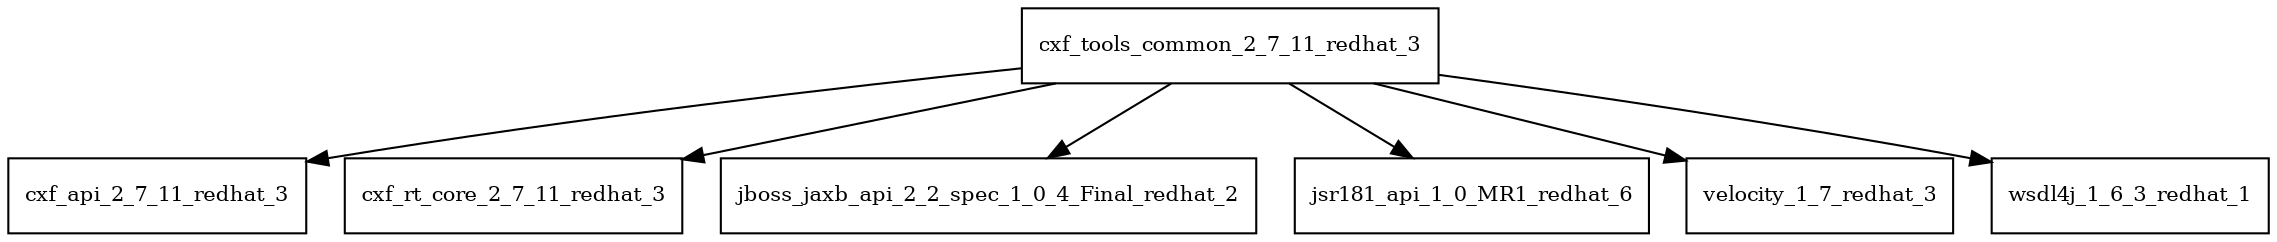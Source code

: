 digraph cxf_tools_common_2_7_11_redhat_3_dependencies {
  node [shape = box, fontsize=10.0];
  cxf_tools_common_2_7_11_redhat_3 -> cxf_api_2_7_11_redhat_3;
  cxf_tools_common_2_7_11_redhat_3 -> cxf_rt_core_2_7_11_redhat_3;
  cxf_tools_common_2_7_11_redhat_3 -> jboss_jaxb_api_2_2_spec_1_0_4_Final_redhat_2;
  cxf_tools_common_2_7_11_redhat_3 -> jsr181_api_1_0_MR1_redhat_6;
  cxf_tools_common_2_7_11_redhat_3 -> velocity_1_7_redhat_3;
  cxf_tools_common_2_7_11_redhat_3 -> wsdl4j_1_6_3_redhat_1;
}
